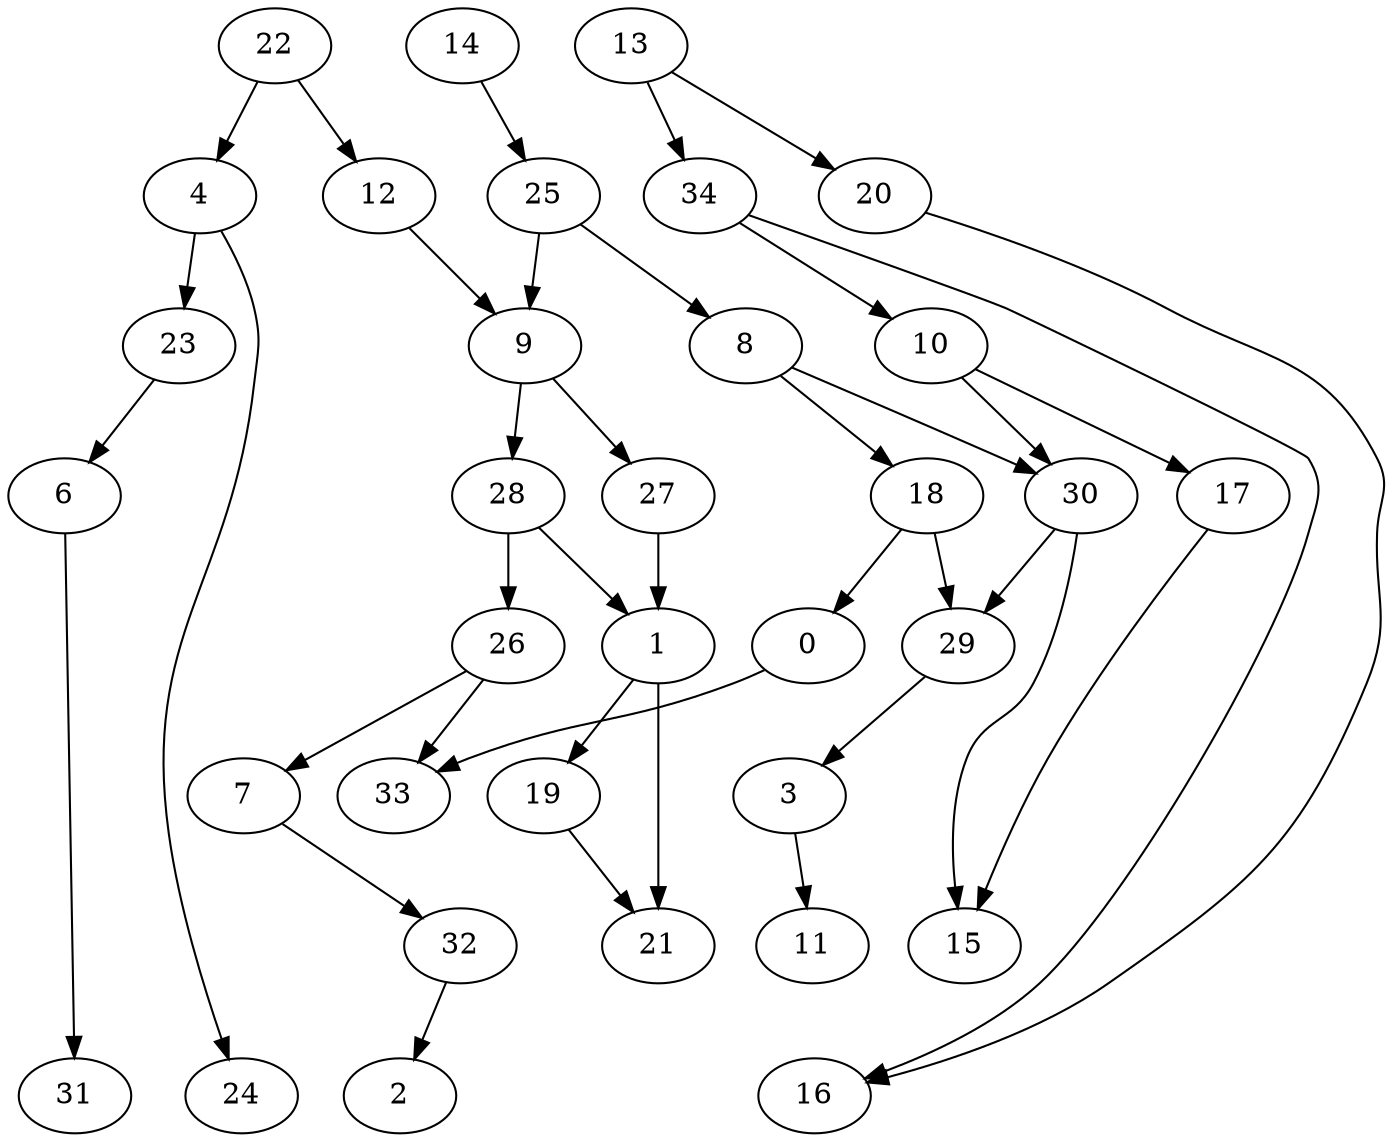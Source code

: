digraph G {
    0;
    33;
    1;
    19;
    21;
    3;
    11;
    4;
    23;
    24;
    6;
    31;
    13;
    20;
    34;
    16;
    10;
    30;
    17;
    14;
    25;
    8;
    9;
    18;
    27;
    28;
    22;
    12;
    7;
    32;
    2;
    29;
    15;
    26;
    0 -> 33 [weight=0];
    1 -> 19 [weight=0];
    1 -> 21 [weight=1];
    19 -> 21 [weight=0];
    3 -> 11 [weight=0];
    4 -> 23 [weight=0];
    4 -> 24 [weight=0];
    23 -> 6 [weight=0];
    6 -> 31 [weight=0];
    13 -> 20 [weight=0];
    13 -> 34 [weight=0];
    20 -> 16 [weight=0];
    34 -> 10 [weight=0];
    34 -> 16 [weight=0];
    10 -> 30 [weight=0];
    10 -> 17 [weight=0];
    30 -> 29 [weight=0];
    30 -> 15 [weight=0];
    17 -> 15 [weight=0];
    14 -> 25 [weight=0];
    25 -> 8 [weight=0];
    25 -> 9 [weight=0];
    8 -> 18 [weight=0];
    8 -> 30 [weight=0];
    9 -> 27 [weight=1];
    9 -> 28 [weight=1];
    18 -> 0 [weight=0];
    18 -> 29 [weight=0];
    27 -> 1 [weight=0];
    28 -> 1 [weight=0];
    28 -> 26 [weight=1];
    22 -> 4 [weight=0];
    22 -> 12 [weight=0];
    12 -> 9 [weight=0];
    7 -> 32 [weight=0];
    32 -> 2 [weight=0];
    29 -> 3 [weight=0];
    26 -> 33 [weight=0];
    26 -> 7 [weight=0];
}
